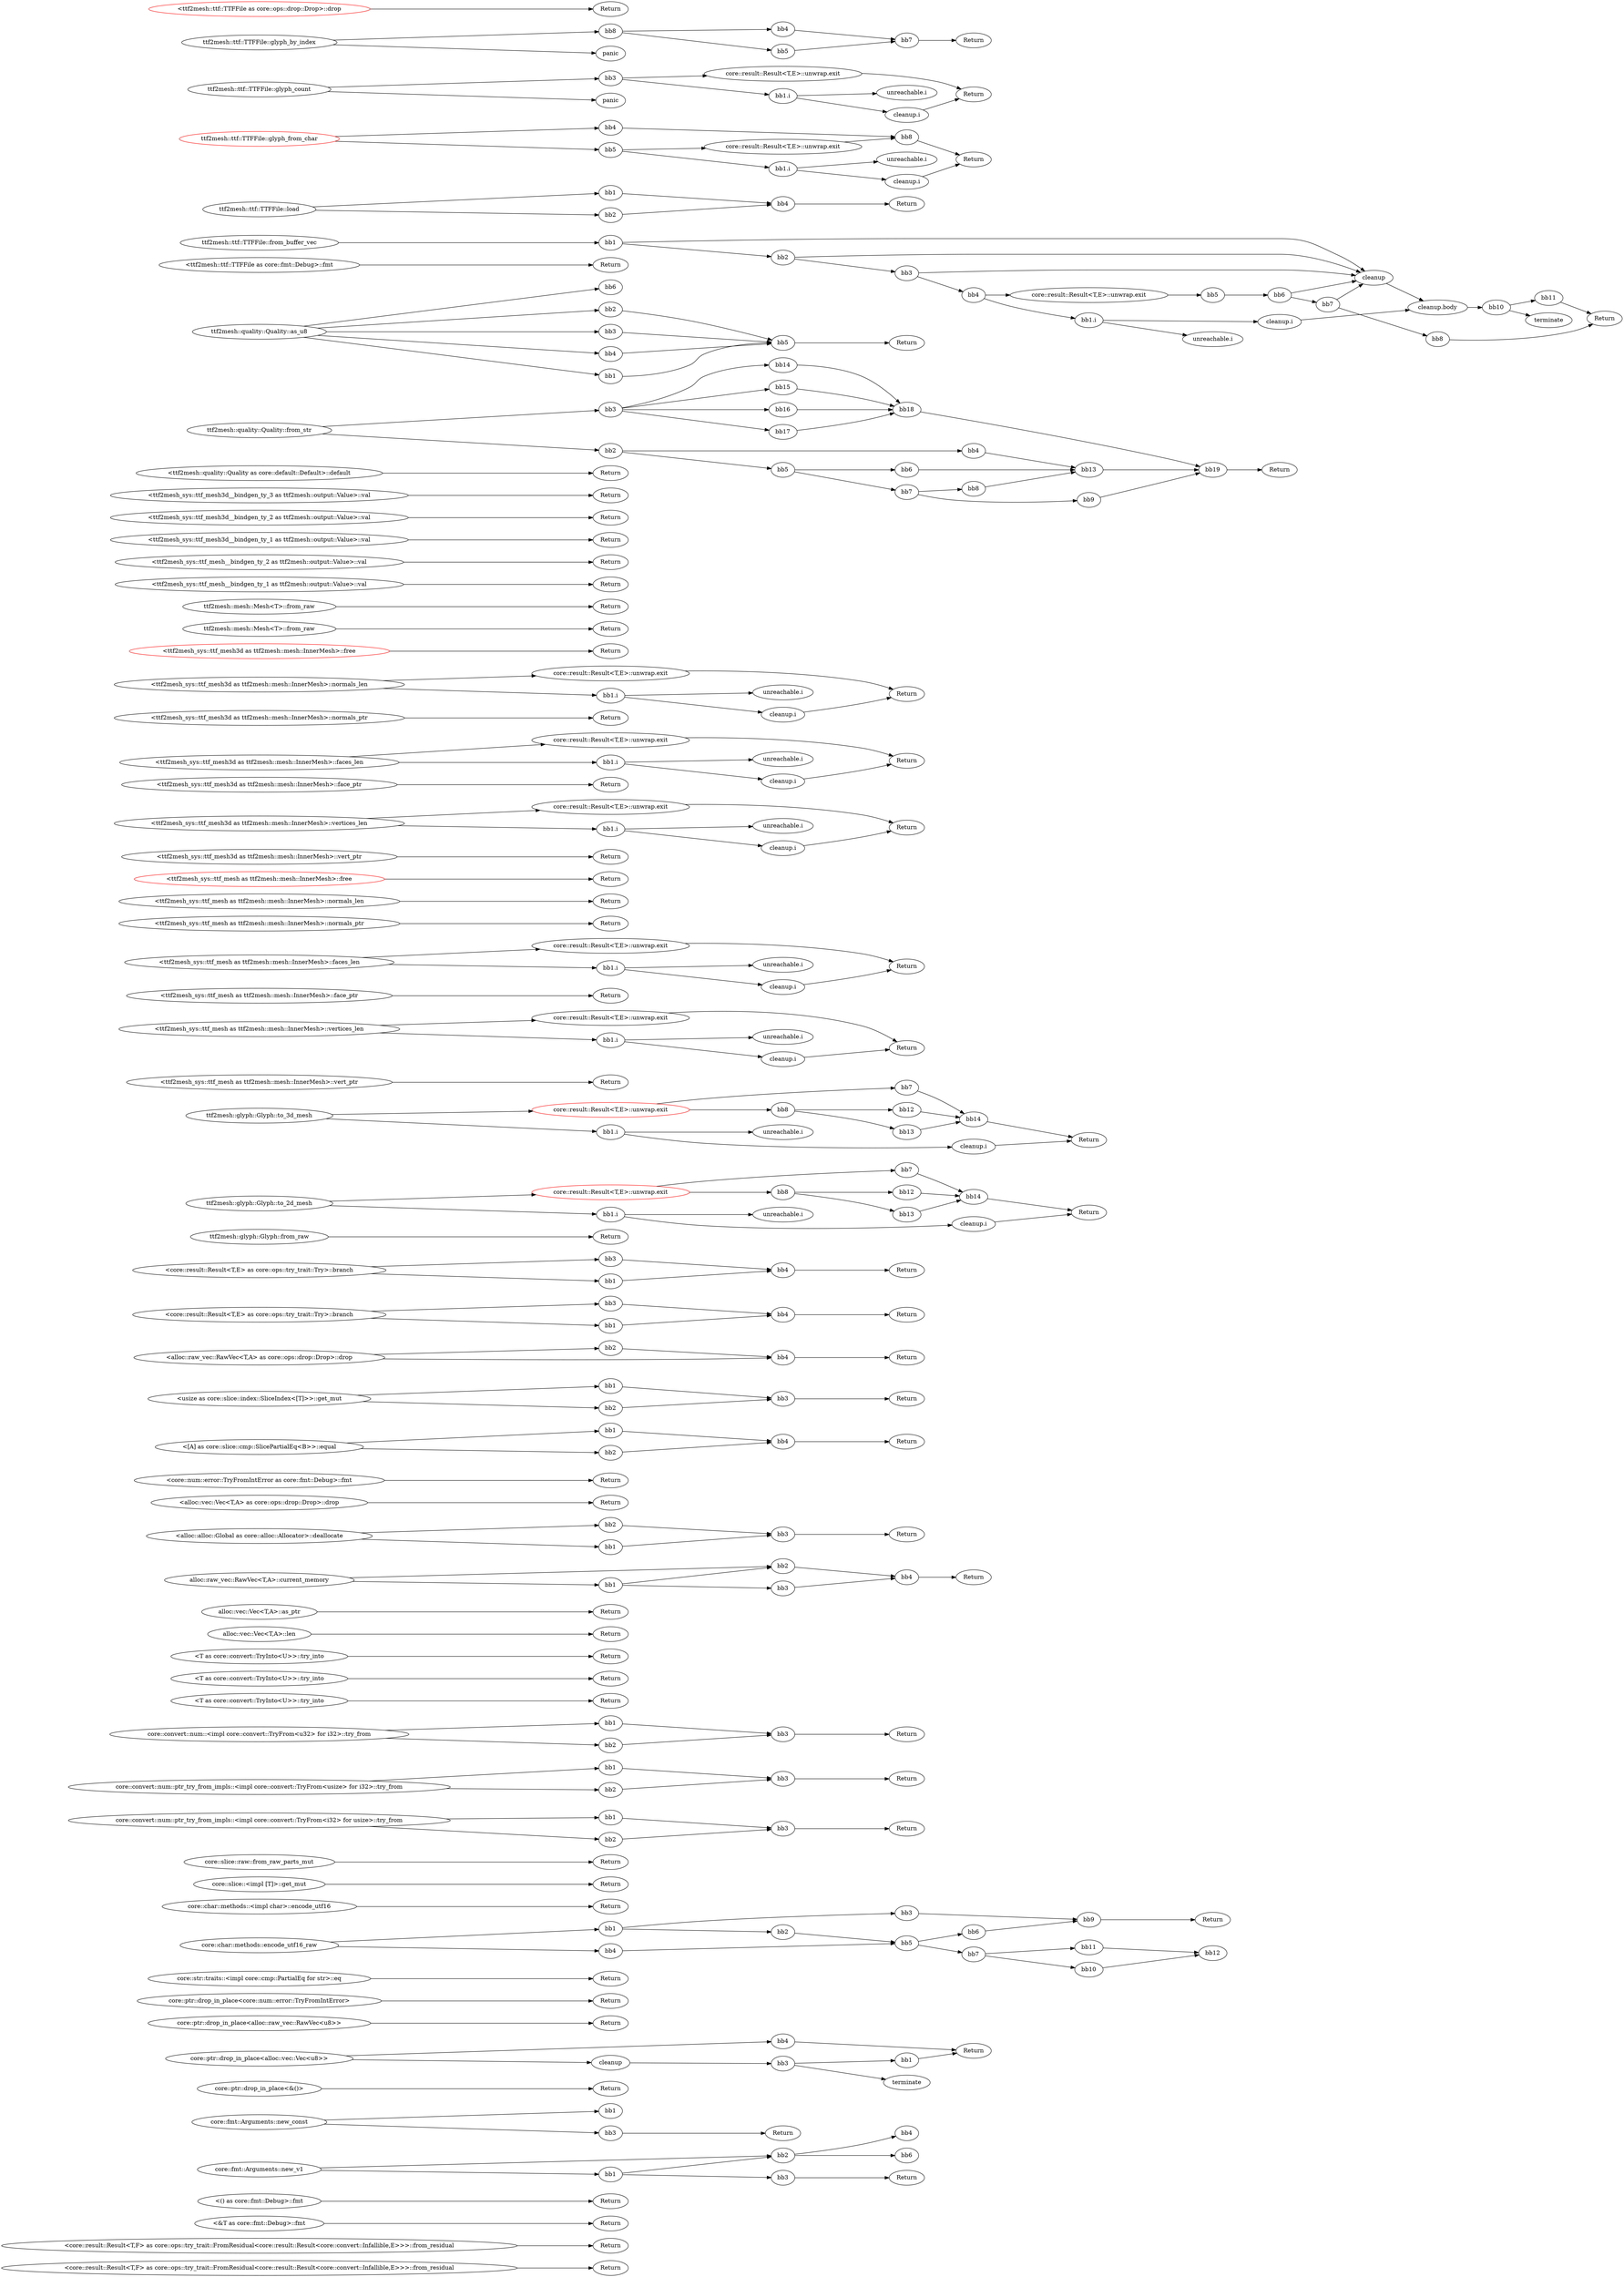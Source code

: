 digraph G {
    rankdir=LR;
    subgraph Nodef2d309cbda75a7aa {
        style=filled;
        color=lightgrey;
        label="<core::result::Result<T,F> as core::ops::try_trait::FromResidual<core::result::Result<core::convert::Infallible,E>>>::from_residual";
        rankdir=TB;
        Nodef2d309cbda75a7aa_BB31b63380a252cd62 [label="<core::result::Result<T,F> as core::ops::try_trait::FromResidual<core::result::Result<core::convert::Infallible,E>>>::from_residual"];
        Nodef2d309cbda75a7aa_BBa486304289c3ae15 [label="Return"];
        Nodef2d309cbda75a7aa_BB31b63380a252cd62 -> Nodef2d309cbda75a7aa_BBa486304289c3ae15;

    }
    subgraph Node17c6a05eb1b025c0 {
        style=filled;
        color=lightgrey;
        label="<core::result::Result<T,F> as core::ops::try_trait::FromResidual<core::result::Result<core::convert::Infallible,E>>>::from_residual";
        rankdir=TB;
        Node17c6a05eb1b025c0_BB31b63380a252cd62 [label="<core::result::Result<T,F> as core::ops::try_trait::FromResidual<core::result::Result<core::convert::Infallible,E>>>::from_residual"];
        Node17c6a05eb1b025c0_BBa486304289c3ae15 [label="Return"];
        Node17c6a05eb1b025c0_BB31b63380a252cd62 -> Node17c6a05eb1b025c0_BBa486304289c3ae15;

    }
    subgraph Noded434110e9705ccac {
        style=filled;
        color=lightgrey;
        label="<&T as core::fmt::Debug>::fmt";
        rankdir=TB;
        Noded434110e9705ccac_BB31b63380a252cd62 [label="<&T as core::fmt::Debug>::fmt"];
        Noded434110e9705ccac_BBa486304289c3ae15 [label="Return"];
        Noded434110e9705ccac_BB31b63380a252cd62 -> Noded434110e9705ccac_BBa486304289c3ae15;

    }
    subgraph Node7fb9b9d29c935165 {
        style=filled;
        color=lightgrey;
        label="<() as core::fmt::Debug>::fmt";
        rankdir=TB;
        Node7fb9b9d29c935165_BB31b63380a252cd62 [label="<() as core::fmt::Debug>::fmt"];
        Node7fb9b9d29c935165_BBa486304289c3ae15 [label="Return"];
        Node7fb9b9d29c935165_BB31b63380a252cd62 -> Node7fb9b9d29c935165_BBa486304289c3ae15;

    }
    subgraph Node926a0cb2b0e98989 {
        style=filled;
        color=lightgrey;
        label="core::fmt::Arguments::new_v1";
        rankdir=TB;
        Node926a0cb2b0e98989_BB31b63380a252cd62 [label="core::fmt::Arguments::new_v1"];
        Node926a0cb2b0e98989_BBadb51a2637edcca4 [label="bb2"];
        Node926a0cb2b0e98989_BB31b63380a252cd62 -> Node926a0cb2b0e98989_BBadb51a2637edcca4;
        Node926a0cb2b0e98989_BB1db1feea5e86a057 [label="bb1"];
        Node926a0cb2b0e98989_BB31b63380a252cd62 -> Node926a0cb2b0e98989_BB1db1feea5e86a057;
        Node926a0cb2b0e98989_BB693ac12414dd0aca [label="bb4"];
        Node926a0cb2b0e98989_BBadb51a2637edcca4 -> Node926a0cb2b0e98989_BB693ac12414dd0aca;
        Node926a0cb2b0e98989_BB5f903e496691755 [label="bb6"];
        Node926a0cb2b0e98989_BBadb51a2637edcca4 -> Node926a0cb2b0e98989_BB5f903e496691755;
        Node926a0cb2b0e98989_BBadb51a2637edcca4 [label="bb2"];
        Node926a0cb2b0e98989_BB1db1feea5e86a057 -> Node926a0cb2b0e98989_BBadb51a2637edcca4;
        Node926a0cb2b0e98989_BBd40ffbe880b44889 [label="bb3"];
        Node926a0cb2b0e98989_BB1db1feea5e86a057 -> Node926a0cb2b0e98989_BBd40ffbe880b44889;
        Node926a0cb2b0e98989_BBa486304289c3ae15 [label="Return"];
        Node926a0cb2b0e98989_BBd40ffbe880b44889 -> Node926a0cb2b0e98989_BBa486304289c3ae15;

    }
    subgraph Node7112fad318b50955 {
        style=filled;
        color=lightgrey;
        label="core::fmt::Arguments::new_const";
        rankdir=TB;
        Node7112fad318b50955_BB31b63380a252cd62 [label="core::fmt::Arguments::new_const"];
        Node7112fad318b50955_BB1db1feea5e86a057 [label="bb1"];
        Node7112fad318b50955_BB31b63380a252cd62 -> Node7112fad318b50955_BB1db1feea5e86a057;
        Node7112fad318b50955_BBd40ffbe880b44889 [label="bb3"];
        Node7112fad318b50955_BB31b63380a252cd62 -> Node7112fad318b50955_BBd40ffbe880b44889;
        Node7112fad318b50955_BBa486304289c3ae15 [label="Return"];
        Node7112fad318b50955_BBd40ffbe880b44889 -> Node7112fad318b50955_BBa486304289c3ae15;

    }
    subgraph Node156565eae0c1f2bc {
        style=filled;
        color=lightgrey;
        label="core::ptr::drop_in_place<&()>";
        rankdir=TB;
        Node156565eae0c1f2bc_BB31b63380a252cd62 [label="core::ptr::drop_in_place<&()>"];
        Node156565eae0c1f2bc_BBa486304289c3ae15 [label="Return"];
        Node156565eae0c1f2bc_BB31b63380a252cd62 -> Node156565eae0c1f2bc_BBa486304289c3ae15;

    }
    subgraph Nodef5a8eab30c9d2213 {
        style=filled;
        color=lightgrey;
        label="core::ptr::drop_in_place<alloc::vec::Vec<u8>>";
        rankdir=TB;
        Nodef5a8eab30c9d2213_BB31b63380a252cd62 [label="core::ptr::drop_in_place<alloc::vec::Vec<u8>>"];
        Nodef5a8eab30c9d2213_BB693ac12414dd0aca [label="bb4"];
        Nodef5a8eab30c9d2213_BB31b63380a252cd62 -> Nodef5a8eab30c9d2213_BB693ac12414dd0aca;
        Nodef5a8eab30c9d2213_BB8813595e8fceb68a [label="cleanup"];
        Nodef5a8eab30c9d2213_BB31b63380a252cd62 -> Nodef5a8eab30c9d2213_BB8813595e8fceb68a;
        Nodef5a8eab30c9d2213_BBa486304289c3ae15 [label="Return"];
        Nodef5a8eab30c9d2213_BB693ac12414dd0aca -> Nodef5a8eab30c9d2213_BBa486304289c3ae15;
        Nodef5a8eab30c9d2213_BBd40ffbe880b44889 [label="bb3"];
        Nodef5a8eab30c9d2213_BB8813595e8fceb68a -> Nodef5a8eab30c9d2213_BBd40ffbe880b44889;
        Nodef5a8eab30c9d2213_BB1db1feea5e86a057 [label="bb1"];
        Nodef5a8eab30c9d2213_BBd40ffbe880b44889 -> Nodef5a8eab30c9d2213_BB1db1feea5e86a057;
        Nodef5a8eab30c9d2213_BB84e1fae786f61c8f [label="terminate"];
        Nodef5a8eab30c9d2213_BBd40ffbe880b44889 -> Nodef5a8eab30c9d2213_BB84e1fae786f61c8f;
        Nodef5a8eab30c9d2213_BBa486304289c3ae15 [label="Return"];
        Nodef5a8eab30c9d2213_BB1db1feea5e86a057 -> Nodef5a8eab30c9d2213_BBa486304289c3ae15;

    }
    subgraph Nodee10808f8d7eed1de {
        style=filled;
        color=lightgrey;
        label="core::ptr::drop_in_place<alloc::raw_vec::RawVec<u8>>";
        rankdir=TB;
        Nodee10808f8d7eed1de_BB31b63380a252cd62 [label="core::ptr::drop_in_place<alloc::raw_vec::RawVec<u8>>"];
        Nodee10808f8d7eed1de_BBa486304289c3ae15 [label="Return"];
        Nodee10808f8d7eed1de_BB31b63380a252cd62 -> Nodee10808f8d7eed1de_BBa486304289c3ae15;

    }
    subgraph Node55f31c61fe60e0bd {
        style=filled;
        color=lightgrey;
        label="core::ptr::drop_in_place<core::num::error::TryFromIntError>";
        rankdir=TB;
        Node55f31c61fe60e0bd_BB31b63380a252cd62 [label="core::ptr::drop_in_place<core::num::error::TryFromIntError>"];
        Node55f31c61fe60e0bd_BBa486304289c3ae15 [label="Return"];
        Node55f31c61fe60e0bd_BB31b63380a252cd62 -> Node55f31c61fe60e0bd_BBa486304289c3ae15;

    }
    subgraph Nodef90467da8c2476de {
        style=filled;
        color=lightgrey;
        label="core::str::traits::<impl core::cmp::PartialEq for str>::eq";
        rankdir=TB;
        Nodef90467da8c2476de_BB31b63380a252cd62 [label="core::str::traits::<impl core::cmp::PartialEq for str>::eq"];
        Nodef90467da8c2476de_BBa486304289c3ae15 [label="Return"];
        Nodef90467da8c2476de_BB31b63380a252cd62 -> Nodef90467da8c2476de_BBa486304289c3ae15;

    }
    subgraph Nodebe9670a2909190b3 {
        style=filled;
        color=lightgrey;
        label="core::char::methods::encode_utf16_raw";
        rankdir=TB;
        Nodebe9670a2909190b3_BB31b63380a252cd62 [label="core::char::methods::encode_utf16_raw"];
        Nodebe9670a2909190b3_BB1db1feea5e86a057 [label="bb1"];
        Nodebe9670a2909190b3_BB31b63380a252cd62 -> Nodebe9670a2909190b3_BB1db1feea5e86a057;
        Nodebe9670a2909190b3_BB693ac12414dd0aca [label="bb4"];
        Nodebe9670a2909190b3_BB31b63380a252cd62 -> Nodebe9670a2909190b3_BB693ac12414dd0aca;
        Nodebe9670a2909190b3_BBadb51a2637edcca4 [label="bb2"];
        Nodebe9670a2909190b3_BB1db1feea5e86a057 -> Nodebe9670a2909190b3_BBadb51a2637edcca4;
        Nodebe9670a2909190b3_BBd40ffbe880b44889 [label="bb3"];
        Nodebe9670a2909190b3_BB1db1feea5e86a057 -> Nodebe9670a2909190b3_BBd40ffbe880b44889;
        Nodebe9670a2909190b3_BB2086ba6d90fd48eb [label="bb5"];
        Nodebe9670a2909190b3_BB693ac12414dd0aca -> Nodebe9670a2909190b3_BB2086ba6d90fd48eb;
        Nodebe9670a2909190b3_BB2086ba6d90fd48eb [label="bb5"];
        Nodebe9670a2909190b3_BBadb51a2637edcca4 -> Nodebe9670a2909190b3_BB2086ba6d90fd48eb;
        Nodebe9670a2909190b3_BB78769979a9437f38 [label="bb9"];
        Nodebe9670a2909190b3_BBd40ffbe880b44889 -> Nodebe9670a2909190b3_BB78769979a9437f38;
        Nodebe9670a2909190b3_BB5f903e496691755 [label="bb6"];
        Nodebe9670a2909190b3_BB2086ba6d90fd48eb -> Nodebe9670a2909190b3_BB5f903e496691755;
        Nodebe9670a2909190b3_BBc082569aea69b08b [label="bb7"];
        Nodebe9670a2909190b3_BB2086ba6d90fd48eb -> Nodebe9670a2909190b3_BBc082569aea69b08b;
        Nodebe9670a2909190b3_BBa486304289c3ae15 [label="Return"];
        Nodebe9670a2909190b3_BB78769979a9437f38 -> Nodebe9670a2909190b3_BBa486304289c3ae15;
        Nodebe9670a2909190b3_BB78769979a9437f38 [label="bb9"];
        Nodebe9670a2909190b3_BB5f903e496691755 -> Nodebe9670a2909190b3_BB78769979a9437f38;
        Nodebe9670a2909190b3_BB894a65b14e8a5695 [label="bb10"];
        Nodebe9670a2909190b3_BBc082569aea69b08b -> Nodebe9670a2909190b3_BB894a65b14e8a5695;
        Nodebe9670a2909190b3_BB3d4de5858633f5ba [label="bb11"];
        Nodebe9670a2909190b3_BBc082569aea69b08b -> Nodebe9670a2909190b3_BB3d4de5858633f5ba;
        Nodebe9670a2909190b3_BBd0b67a9e980ab09f [label="bb12"];
        Nodebe9670a2909190b3_BB894a65b14e8a5695 -> Nodebe9670a2909190b3_BBd0b67a9e980ab09f;
        Nodebe9670a2909190b3_BBd0b67a9e980ab09f [label="bb12"];
        Nodebe9670a2909190b3_BB3d4de5858633f5ba -> Nodebe9670a2909190b3_BBd0b67a9e980ab09f;

    }
    subgraph Nodec5923ea54685362c {
        style=filled;
        color=lightgrey;
        label="core::char::methods::<impl char>::encode_utf16";
        rankdir=TB;
        Nodec5923ea54685362c_BB31b63380a252cd62 [label="core::char::methods::<impl char>::encode_utf16"];
        Nodec5923ea54685362c_BBa486304289c3ae15 [label="Return"];
        Nodec5923ea54685362c_BB31b63380a252cd62 -> Nodec5923ea54685362c_BBa486304289c3ae15;

    }
    subgraph Node987f15efcef084ad {
        style=filled;
        color=lightgrey;
        label="core::slice::<impl [T]>::get_mut";
        rankdir=TB;
        Node987f15efcef084ad_BB31b63380a252cd62 [label="core::slice::<impl [T]>::get_mut"];
        Node987f15efcef084ad_BBa486304289c3ae15 [label="Return"];
        Node987f15efcef084ad_BB31b63380a252cd62 -> Node987f15efcef084ad_BBa486304289c3ae15;

    }
    subgraph Nodebd5a9a337b3438c1 {
        style=filled;
        color=lightgrey;
        label="core::slice::raw::from_raw_parts_mut";
        rankdir=TB;
        Nodebd5a9a337b3438c1_BB31b63380a252cd62 [label="core::slice::raw::from_raw_parts_mut"];
        Nodebd5a9a337b3438c1_BBa486304289c3ae15 [label="Return"];
        Nodebd5a9a337b3438c1_BB31b63380a252cd62 -> Nodebd5a9a337b3438c1_BBa486304289c3ae15;

    }
    subgraph Node2ddf2d75aba4ade4 {
        style=filled;
        color=lightgrey;
        label="core::convert::num::ptr_try_from_impls::<impl core::convert::TryFrom<i32> for usize>::try_from";
        rankdir=TB;
        Node2ddf2d75aba4ade4_BB31b63380a252cd62 [label="core::convert::num::ptr_try_from_impls::<impl core::convert::TryFrom<i32> for usize>::try_from"];
        Node2ddf2d75aba4ade4_BB1db1feea5e86a057 [label="bb1"];
        Node2ddf2d75aba4ade4_BB31b63380a252cd62 -> Node2ddf2d75aba4ade4_BB1db1feea5e86a057;
        Node2ddf2d75aba4ade4_BBadb51a2637edcca4 [label="bb2"];
        Node2ddf2d75aba4ade4_BB31b63380a252cd62 -> Node2ddf2d75aba4ade4_BBadb51a2637edcca4;
        Node2ddf2d75aba4ade4_BBd40ffbe880b44889 [label="bb3"];
        Node2ddf2d75aba4ade4_BB1db1feea5e86a057 -> Node2ddf2d75aba4ade4_BBd40ffbe880b44889;
        Node2ddf2d75aba4ade4_BBd40ffbe880b44889 [label="bb3"];
        Node2ddf2d75aba4ade4_BBadb51a2637edcca4 -> Node2ddf2d75aba4ade4_BBd40ffbe880b44889;
        Node2ddf2d75aba4ade4_BBa486304289c3ae15 [label="Return"];
        Node2ddf2d75aba4ade4_BBd40ffbe880b44889 -> Node2ddf2d75aba4ade4_BBa486304289c3ae15;

    }
    subgraph Noded6bfdb7dcd04ef75 {
        style=filled;
        color=lightgrey;
        label="core::convert::num::ptr_try_from_impls::<impl core::convert::TryFrom<usize> for i32>::try_from";
        rankdir=TB;
        Noded6bfdb7dcd04ef75_BB31b63380a252cd62 [label="core::convert::num::ptr_try_from_impls::<impl core::convert::TryFrom<usize> for i32>::try_from"];
        Noded6bfdb7dcd04ef75_BB1db1feea5e86a057 [label="bb1"];
        Noded6bfdb7dcd04ef75_BB31b63380a252cd62 -> Noded6bfdb7dcd04ef75_BB1db1feea5e86a057;
        Noded6bfdb7dcd04ef75_BBadb51a2637edcca4 [label="bb2"];
        Noded6bfdb7dcd04ef75_BB31b63380a252cd62 -> Noded6bfdb7dcd04ef75_BBadb51a2637edcca4;
        Noded6bfdb7dcd04ef75_BBd40ffbe880b44889 [label="bb3"];
        Noded6bfdb7dcd04ef75_BB1db1feea5e86a057 -> Noded6bfdb7dcd04ef75_BBd40ffbe880b44889;
        Noded6bfdb7dcd04ef75_BBd40ffbe880b44889 [label="bb3"];
        Noded6bfdb7dcd04ef75_BBadb51a2637edcca4 -> Noded6bfdb7dcd04ef75_BBd40ffbe880b44889;
        Noded6bfdb7dcd04ef75_BBa486304289c3ae15 [label="Return"];
        Noded6bfdb7dcd04ef75_BBd40ffbe880b44889 -> Noded6bfdb7dcd04ef75_BBa486304289c3ae15;

    }
    subgraph Nodead1dee9d529f6a72 {
        style=filled;
        color=lightgrey;
        label="core::convert::num::<impl core::convert::TryFrom<u32> for i32>::try_from";
        rankdir=TB;
        Nodead1dee9d529f6a72_BB31b63380a252cd62 [label="core::convert::num::<impl core::convert::TryFrom<u32> for i32>::try_from"];
        Nodead1dee9d529f6a72_BB1db1feea5e86a057 [label="bb1"];
        Nodead1dee9d529f6a72_BB31b63380a252cd62 -> Nodead1dee9d529f6a72_BB1db1feea5e86a057;
        Nodead1dee9d529f6a72_BBadb51a2637edcca4 [label="bb2"];
        Nodead1dee9d529f6a72_BB31b63380a252cd62 -> Nodead1dee9d529f6a72_BBadb51a2637edcca4;
        Nodead1dee9d529f6a72_BBd40ffbe880b44889 [label="bb3"];
        Nodead1dee9d529f6a72_BB1db1feea5e86a057 -> Nodead1dee9d529f6a72_BBd40ffbe880b44889;
        Nodead1dee9d529f6a72_BBd40ffbe880b44889 [label="bb3"];
        Nodead1dee9d529f6a72_BBadb51a2637edcca4 -> Nodead1dee9d529f6a72_BBd40ffbe880b44889;
        Nodead1dee9d529f6a72_BBa486304289c3ae15 [label="Return"];
        Nodead1dee9d529f6a72_BBd40ffbe880b44889 -> Nodead1dee9d529f6a72_BBa486304289c3ae15;

    }
    subgraph Node99862ef146eb3371 {
        style=filled;
        color=lightgrey;
        label="<T as core::convert::TryInto<U>>::try_into";
        rankdir=TB;
        Node99862ef146eb3371_BB31b63380a252cd62 [label="<T as core::convert::TryInto<U>>::try_into"];
        Node99862ef146eb3371_BBa486304289c3ae15 [label="Return"];
        Node99862ef146eb3371_BB31b63380a252cd62 -> Node99862ef146eb3371_BBa486304289c3ae15;

    }
    subgraph Nodea1ade0bfcd45d429 {
        style=filled;
        color=lightgrey;
        label="<T as core::convert::TryInto<U>>::try_into";
        rankdir=TB;
        Nodea1ade0bfcd45d429_BB31b63380a252cd62 [label="<T as core::convert::TryInto<U>>::try_into"];
        Nodea1ade0bfcd45d429_BBa486304289c3ae15 [label="Return"];
        Nodea1ade0bfcd45d429_BB31b63380a252cd62 -> Nodea1ade0bfcd45d429_BBa486304289c3ae15;

    }
    subgraph Nodefb68b386f4788951 {
        style=filled;
        color=lightgrey;
        label="<T as core::convert::TryInto<U>>::try_into";
        rankdir=TB;
        Nodefb68b386f4788951_BB31b63380a252cd62 [label="<T as core::convert::TryInto<U>>::try_into"];
        Nodefb68b386f4788951_BBa486304289c3ae15 [label="Return"];
        Nodefb68b386f4788951_BB31b63380a252cd62 -> Nodefb68b386f4788951_BBa486304289c3ae15;

    }
    subgraph Node874fb37eeb2bff8b {
        style=filled;
        color=lightgrey;
        label="alloc::vec::Vec<T,A>::len";
        rankdir=TB;
        Node874fb37eeb2bff8b_BB31b63380a252cd62 [label="alloc::vec::Vec<T,A>::len"];
        Node874fb37eeb2bff8b_BBa486304289c3ae15 [label="Return"];
        Node874fb37eeb2bff8b_BB31b63380a252cd62 -> Node874fb37eeb2bff8b_BBa486304289c3ae15;

    }
    subgraph Node15b39ea391df9e22 {
        style=filled;
        color=lightgrey;
        label="alloc::vec::Vec<T,A>::as_ptr";
        rankdir=TB;
        Node15b39ea391df9e22_BB31b63380a252cd62 [label="alloc::vec::Vec<T,A>::as_ptr"];
        Node15b39ea391df9e22_BBa486304289c3ae15 [label="Return"];
        Node15b39ea391df9e22_BB31b63380a252cd62 -> Node15b39ea391df9e22_BBa486304289c3ae15;

    }
    subgraph Nodedc8e25e3dac445e9 {
        style=filled;
        color=lightgrey;
        label="alloc::raw_vec::RawVec<T,A>::current_memory";
        rankdir=TB;
        Nodedc8e25e3dac445e9_BB31b63380a252cd62 [label="alloc::raw_vec::RawVec<T,A>::current_memory"];
        Nodedc8e25e3dac445e9_BBadb51a2637edcca4 [label="bb2"];
        Nodedc8e25e3dac445e9_BB31b63380a252cd62 -> Nodedc8e25e3dac445e9_BBadb51a2637edcca4;
        Nodedc8e25e3dac445e9_BB1db1feea5e86a057 [label="bb1"];
        Nodedc8e25e3dac445e9_BB31b63380a252cd62 -> Nodedc8e25e3dac445e9_BB1db1feea5e86a057;
        Nodedc8e25e3dac445e9_BB693ac12414dd0aca [label="bb4"];
        Nodedc8e25e3dac445e9_BBadb51a2637edcca4 -> Nodedc8e25e3dac445e9_BB693ac12414dd0aca;
        Nodedc8e25e3dac445e9_BBadb51a2637edcca4 [label="bb2"];
        Nodedc8e25e3dac445e9_BB1db1feea5e86a057 -> Nodedc8e25e3dac445e9_BBadb51a2637edcca4;
        Nodedc8e25e3dac445e9_BBd40ffbe880b44889 [label="bb3"];
        Nodedc8e25e3dac445e9_BB1db1feea5e86a057 -> Nodedc8e25e3dac445e9_BBd40ffbe880b44889;
        Nodedc8e25e3dac445e9_BBa486304289c3ae15 [label="Return"];
        Nodedc8e25e3dac445e9_BB693ac12414dd0aca -> Nodedc8e25e3dac445e9_BBa486304289c3ae15;
        Nodedc8e25e3dac445e9_BB693ac12414dd0aca [label="bb4"];
        Nodedc8e25e3dac445e9_BBd40ffbe880b44889 -> Nodedc8e25e3dac445e9_BB693ac12414dd0aca;

    }
    subgraph Node6409c258e5872d1f {
        style=filled;
        color=lightgrey;
        label="<alloc::alloc::Global as core::alloc::Allocator>::deallocate";
        rankdir=TB;
        Node6409c258e5872d1f_BB31b63380a252cd62 [label="<alloc::alloc::Global as core::alloc::Allocator>::deallocate"];
        Node6409c258e5872d1f_BBadb51a2637edcca4 [label="bb2"];
        Node6409c258e5872d1f_BB31b63380a252cd62 -> Node6409c258e5872d1f_BBadb51a2637edcca4;
        Node6409c258e5872d1f_BB1db1feea5e86a057 [label="bb1"];
        Node6409c258e5872d1f_BB31b63380a252cd62 -> Node6409c258e5872d1f_BB1db1feea5e86a057;
        Node6409c258e5872d1f_BBd40ffbe880b44889 [label="bb3"];
        Node6409c258e5872d1f_BBadb51a2637edcca4 -> Node6409c258e5872d1f_BBd40ffbe880b44889;
        Node6409c258e5872d1f_BBd40ffbe880b44889 [label="bb3"];
        Node6409c258e5872d1f_BB1db1feea5e86a057 -> Node6409c258e5872d1f_BBd40ffbe880b44889;
        Node6409c258e5872d1f_BBa486304289c3ae15 [label="Return"];
        Node6409c258e5872d1f_BBd40ffbe880b44889 -> Node6409c258e5872d1f_BBa486304289c3ae15;

    }
    subgraph Node3a57e5acbafb1d7d {
        style=filled;
        color=lightgrey;
        label="<alloc::vec::Vec<T,A> as core::ops::drop::Drop>::drop";
        rankdir=TB;
        Node3a57e5acbafb1d7d_BB31b63380a252cd62 [label="<alloc::vec::Vec<T,A> as core::ops::drop::Drop>::drop"];
        Node3a57e5acbafb1d7d_BBa486304289c3ae15 [label="Return"];
        Node3a57e5acbafb1d7d_BB31b63380a252cd62 -> Node3a57e5acbafb1d7d_BBa486304289c3ae15;

    }
    subgraph Nodebbc2e4a1f42a5ebb {
        style=filled;
        color=lightgrey;
        label="<core::num::error::TryFromIntError as core::fmt::Debug>::fmt";
        rankdir=TB;
        Nodebbc2e4a1f42a5ebb_BB31b63380a252cd62 [label="<core::num::error::TryFromIntError as core::fmt::Debug>::fmt"];
        Nodebbc2e4a1f42a5ebb_BBa486304289c3ae15 [label="Return"];
        Nodebbc2e4a1f42a5ebb_BB31b63380a252cd62 -> Nodebbc2e4a1f42a5ebb_BBa486304289c3ae15;

    }
    subgraph Node9dd50810256c498c {
        style=filled;
        color=lightgrey;
        label="<[A] as core::slice::cmp::SlicePartialEq<B>>::equal";
        rankdir=TB;
        Node9dd50810256c498c_BB31b63380a252cd62 [label="<[A] as core::slice::cmp::SlicePartialEq<B>>::equal"];
        Node9dd50810256c498c_BB1db1feea5e86a057 [label="bb1"];
        Node9dd50810256c498c_BB31b63380a252cd62 -> Node9dd50810256c498c_BB1db1feea5e86a057;
        Node9dd50810256c498c_BBadb51a2637edcca4 [label="bb2"];
        Node9dd50810256c498c_BB31b63380a252cd62 -> Node9dd50810256c498c_BBadb51a2637edcca4;
        Node9dd50810256c498c_BB693ac12414dd0aca [label="bb4"];
        Node9dd50810256c498c_BB1db1feea5e86a057 -> Node9dd50810256c498c_BB693ac12414dd0aca;
        Node9dd50810256c498c_BB693ac12414dd0aca [label="bb4"];
        Node9dd50810256c498c_BBadb51a2637edcca4 -> Node9dd50810256c498c_BB693ac12414dd0aca;
        Node9dd50810256c498c_BBa486304289c3ae15 [label="Return"];
        Node9dd50810256c498c_BB693ac12414dd0aca -> Node9dd50810256c498c_BBa486304289c3ae15;

    }
    subgraph Node1e1fad3c8bb01e87 {
        style=filled;
        color=lightgrey;
        label="<usize as core::slice::index::SliceIndex<[T]>>::get_mut";
        rankdir=TB;
        Node1e1fad3c8bb01e87_BB31b63380a252cd62 [label="<usize as core::slice::index::SliceIndex<[T]>>::get_mut"];
        Node1e1fad3c8bb01e87_BB1db1feea5e86a057 [label="bb1"];
        Node1e1fad3c8bb01e87_BB31b63380a252cd62 -> Node1e1fad3c8bb01e87_BB1db1feea5e86a057;
        Node1e1fad3c8bb01e87_BBadb51a2637edcca4 [label="bb2"];
        Node1e1fad3c8bb01e87_BB31b63380a252cd62 -> Node1e1fad3c8bb01e87_BBadb51a2637edcca4;
        Node1e1fad3c8bb01e87_BBd40ffbe880b44889 [label="bb3"];
        Node1e1fad3c8bb01e87_BB1db1feea5e86a057 -> Node1e1fad3c8bb01e87_BBd40ffbe880b44889;
        Node1e1fad3c8bb01e87_BBd40ffbe880b44889 [label="bb3"];
        Node1e1fad3c8bb01e87_BBadb51a2637edcca4 -> Node1e1fad3c8bb01e87_BBd40ffbe880b44889;
        Node1e1fad3c8bb01e87_BBa486304289c3ae15 [label="Return"];
        Node1e1fad3c8bb01e87_BBd40ffbe880b44889 -> Node1e1fad3c8bb01e87_BBa486304289c3ae15;

    }
    subgraph Node6db93ba0b1246a95 {
        style=filled;
        color=lightgrey;
        label="<alloc::raw_vec::RawVec<T,A> as core::ops::drop::Drop>::drop";
        rankdir=TB;
        Node6db93ba0b1246a95_BB31b63380a252cd62 [label="<alloc::raw_vec::RawVec<T,A> as core::ops::drop::Drop>::drop"];
        Node6db93ba0b1246a95_BBadb51a2637edcca4 [label="bb2"];
        Node6db93ba0b1246a95_BB31b63380a252cd62 -> Node6db93ba0b1246a95_BBadb51a2637edcca4;
        Node6db93ba0b1246a95_BB693ac12414dd0aca [label="bb4"];
        Node6db93ba0b1246a95_BB31b63380a252cd62 -> Node6db93ba0b1246a95_BB693ac12414dd0aca;
        Node6db93ba0b1246a95_BB693ac12414dd0aca [label="bb4"];
        Node6db93ba0b1246a95_BBadb51a2637edcca4 -> Node6db93ba0b1246a95_BB693ac12414dd0aca;
        Node6db93ba0b1246a95_BBa486304289c3ae15 [label="Return"];
        Node6db93ba0b1246a95_BB693ac12414dd0aca -> Node6db93ba0b1246a95_BBa486304289c3ae15;

    }
    subgraph Nodeadf1d31bf48c21a2 {
        style=filled;
        color=lightgrey;
        label="<core::result::Result<T,E> as core::ops::try_trait::Try>::branch";
        rankdir=TB;
        Nodeadf1d31bf48c21a2_BB31b63380a252cd62 [label="<core::result::Result<T,E> as core::ops::try_trait::Try>::branch"];
        Nodeadf1d31bf48c21a2_BBd40ffbe880b44889 [label="bb3"];
        Nodeadf1d31bf48c21a2_BB31b63380a252cd62 -> Nodeadf1d31bf48c21a2_BBd40ffbe880b44889;
        Nodeadf1d31bf48c21a2_BB1db1feea5e86a057 [label="bb1"];
        Nodeadf1d31bf48c21a2_BB31b63380a252cd62 -> Nodeadf1d31bf48c21a2_BB1db1feea5e86a057;
        Nodeadf1d31bf48c21a2_BB693ac12414dd0aca [label="bb4"];
        Nodeadf1d31bf48c21a2_BBd40ffbe880b44889 -> Nodeadf1d31bf48c21a2_BB693ac12414dd0aca;
        Nodeadf1d31bf48c21a2_BB693ac12414dd0aca [label="bb4"];
        Nodeadf1d31bf48c21a2_BB1db1feea5e86a057 -> Nodeadf1d31bf48c21a2_BB693ac12414dd0aca;
        Nodeadf1d31bf48c21a2_BBa486304289c3ae15 [label="Return"];
        Nodeadf1d31bf48c21a2_BB693ac12414dd0aca -> Nodeadf1d31bf48c21a2_BBa486304289c3ae15;

    }
    subgraph Node8621e19c02b48f59 {
        style=filled;
        color=lightgrey;
        label="<core::result::Result<T,E> as core::ops::try_trait::Try>::branch";
        rankdir=TB;
        Node8621e19c02b48f59_BB31b63380a252cd62 [label="<core::result::Result<T,E> as core::ops::try_trait::Try>::branch"];
        Node8621e19c02b48f59_BBd40ffbe880b44889 [label="bb3"];
        Node8621e19c02b48f59_BB31b63380a252cd62 -> Node8621e19c02b48f59_BBd40ffbe880b44889;
        Node8621e19c02b48f59_BB1db1feea5e86a057 [label="bb1"];
        Node8621e19c02b48f59_BB31b63380a252cd62 -> Node8621e19c02b48f59_BB1db1feea5e86a057;
        Node8621e19c02b48f59_BB693ac12414dd0aca [label="bb4"];
        Node8621e19c02b48f59_BBd40ffbe880b44889 -> Node8621e19c02b48f59_BB693ac12414dd0aca;
        Node8621e19c02b48f59_BB693ac12414dd0aca [label="bb4"];
        Node8621e19c02b48f59_BB1db1feea5e86a057 -> Node8621e19c02b48f59_BB693ac12414dd0aca;
        Node8621e19c02b48f59_BBa486304289c3ae15 [label="Return"];
        Node8621e19c02b48f59_BB693ac12414dd0aca -> Node8621e19c02b48f59_BBa486304289c3ae15;

    }
    subgraph Node6920f9f93e087926 {
        style=filled;
        color=lightgrey;
        label="ttf2mesh::glyph::Glyph::from_raw";
        rankdir=TB;
        Node6920f9f93e087926_BB31b63380a252cd62 [label="ttf2mesh::glyph::Glyph::from_raw"];
        Node6920f9f93e087926_BBa486304289c3ae15 [label="Return"];
        Node6920f9f93e087926_BB31b63380a252cd62 -> Node6920f9f93e087926_BBa486304289c3ae15;

    }
    subgraph Node8e8cdefbb4e0e0a3 {
        style=filled;
        color=lightgrey;
        label="ttf2mesh::glyph::Glyph::to_2d_mesh";
        rankdir=TB;
        Node8e8cdefbb4e0e0a3_BB31b63380a252cd62 [label="ttf2mesh::glyph::Glyph::to_2d_mesh"];
        Node8e8cdefbb4e0e0a3_BBeac1dc9bb8b7859c [label="core::result::Result<T,E>::unwrap.exit", color=red];
        Node8e8cdefbb4e0e0a3_BB31b63380a252cd62 -> Node8e8cdefbb4e0e0a3_BBeac1dc9bb8b7859c;
        Node8e8cdefbb4e0e0a3_BB11fc71cd1c2e3da4 [label="bb1.i"];
        Node8e8cdefbb4e0e0a3_BB31b63380a252cd62 -> Node8e8cdefbb4e0e0a3_BB11fc71cd1c2e3da4;
        Node8e8cdefbb4e0e0a3_BBc082569aea69b08b [label="bb7"];
        Node8e8cdefbb4e0e0a3_BBeac1dc9bb8b7859c -> Node8e8cdefbb4e0e0a3_BBc082569aea69b08b;
        Node8e8cdefbb4e0e0a3_BB81ac2b2651883822 [label="bb8"];
        Node8e8cdefbb4e0e0a3_BBeac1dc9bb8b7859c -> Node8e8cdefbb4e0e0a3_BB81ac2b2651883822;
        Node8e8cdefbb4e0e0a3_BB9e9a909de5a3635b [label="unreachable.i"];
        Node8e8cdefbb4e0e0a3_BB11fc71cd1c2e3da4 -> Node8e8cdefbb4e0e0a3_BB9e9a909de5a3635b;
        Node8e8cdefbb4e0e0a3_BB688d59a55cb45c57 [label="cleanup.i"];
        Node8e8cdefbb4e0e0a3_BB11fc71cd1c2e3da4 -> Node8e8cdefbb4e0e0a3_BB688d59a55cb45c57;
        Node8e8cdefbb4e0e0a3_BB3495641ddcd8869e [label="bb14"];
        Node8e8cdefbb4e0e0a3_BBc082569aea69b08b -> Node8e8cdefbb4e0e0a3_BB3495641ddcd8869e;
        Node8e8cdefbb4e0e0a3_BBd0b67a9e980ab09f [label="bb12"];
        Node8e8cdefbb4e0e0a3_BB81ac2b2651883822 -> Node8e8cdefbb4e0e0a3_BBd0b67a9e980ab09f;
        Node8e8cdefbb4e0e0a3_BB77b645a33253cbf3 [label="bb13"];
        Node8e8cdefbb4e0e0a3_BB81ac2b2651883822 -> Node8e8cdefbb4e0e0a3_BB77b645a33253cbf3;
        Node8e8cdefbb4e0e0a3_BBa486304289c3ae15 [label="Return"];
        Node8e8cdefbb4e0e0a3_BB688d59a55cb45c57 -> Node8e8cdefbb4e0e0a3_BBa486304289c3ae15;
        Node8e8cdefbb4e0e0a3_BBa486304289c3ae15 [label="Return"];
        Node8e8cdefbb4e0e0a3_BB3495641ddcd8869e -> Node8e8cdefbb4e0e0a3_BBa486304289c3ae15;
        Node8e8cdefbb4e0e0a3_BB3495641ddcd8869e [label="bb14"];
        Node8e8cdefbb4e0e0a3_BBd0b67a9e980ab09f -> Node8e8cdefbb4e0e0a3_BB3495641ddcd8869e;
        Node8e8cdefbb4e0e0a3_BB3495641ddcd8869e [label="bb14"];
        Node8e8cdefbb4e0e0a3_BB77b645a33253cbf3 -> Node8e8cdefbb4e0e0a3_BB3495641ddcd8869e;

    }
    subgraph Node6d0c6ef8f89ce0d5 {
        style=filled;
        color=lightgrey;
        label="ttf2mesh::glyph::Glyph::to_3d_mesh";
        rankdir=TB;
        Node6d0c6ef8f89ce0d5_BB31b63380a252cd62 [label="ttf2mesh::glyph::Glyph::to_3d_mesh"];
        Node6d0c6ef8f89ce0d5_BBeac1dc9bb8b7859c [label="core::result::Result<T,E>::unwrap.exit", color=red];
        Node6d0c6ef8f89ce0d5_BB31b63380a252cd62 -> Node6d0c6ef8f89ce0d5_BBeac1dc9bb8b7859c;
        Node6d0c6ef8f89ce0d5_BB11fc71cd1c2e3da4 [label="bb1.i"];
        Node6d0c6ef8f89ce0d5_BB31b63380a252cd62 -> Node6d0c6ef8f89ce0d5_BB11fc71cd1c2e3da4;
        Node6d0c6ef8f89ce0d5_BBc082569aea69b08b [label="bb7"];
        Node6d0c6ef8f89ce0d5_BBeac1dc9bb8b7859c -> Node6d0c6ef8f89ce0d5_BBc082569aea69b08b;
        Node6d0c6ef8f89ce0d5_BB81ac2b2651883822 [label="bb8"];
        Node6d0c6ef8f89ce0d5_BBeac1dc9bb8b7859c -> Node6d0c6ef8f89ce0d5_BB81ac2b2651883822;
        Node6d0c6ef8f89ce0d5_BB9e9a909de5a3635b [label="unreachable.i"];
        Node6d0c6ef8f89ce0d5_BB11fc71cd1c2e3da4 -> Node6d0c6ef8f89ce0d5_BB9e9a909de5a3635b;
        Node6d0c6ef8f89ce0d5_BB688d59a55cb45c57 [label="cleanup.i"];
        Node6d0c6ef8f89ce0d5_BB11fc71cd1c2e3da4 -> Node6d0c6ef8f89ce0d5_BB688d59a55cb45c57;
        Node6d0c6ef8f89ce0d5_BB3495641ddcd8869e [label="bb14"];
        Node6d0c6ef8f89ce0d5_BBc082569aea69b08b -> Node6d0c6ef8f89ce0d5_BB3495641ddcd8869e;
        Node6d0c6ef8f89ce0d5_BBd0b67a9e980ab09f [label="bb12"];
        Node6d0c6ef8f89ce0d5_BB81ac2b2651883822 -> Node6d0c6ef8f89ce0d5_BBd0b67a9e980ab09f;
        Node6d0c6ef8f89ce0d5_BB77b645a33253cbf3 [label="bb13"];
        Node6d0c6ef8f89ce0d5_BB81ac2b2651883822 -> Node6d0c6ef8f89ce0d5_BB77b645a33253cbf3;
        Node6d0c6ef8f89ce0d5_BBa486304289c3ae15 [label="Return"];
        Node6d0c6ef8f89ce0d5_BB688d59a55cb45c57 -> Node6d0c6ef8f89ce0d5_BBa486304289c3ae15;
        Node6d0c6ef8f89ce0d5_BBa486304289c3ae15 [label="Return"];
        Node6d0c6ef8f89ce0d5_BB3495641ddcd8869e -> Node6d0c6ef8f89ce0d5_BBa486304289c3ae15;
        Node6d0c6ef8f89ce0d5_BB3495641ddcd8869e [label="bb14"];
        Node6d0c6ef8f89ce0d5_BBd0b67a9e980ab09f -> Node6d0c6ef8f89ce0d5_BB3495641ddcd8869e;
        Node6d0c6ef8f89ce0d5_BB3495641ddcd8869e [label="bb14"];
        Node6d0c6ef8f89ce0d5_BB77b645a33253cbf3 -> Node6d0c6ef8f89ce0d5_BB3495641ddcd8869e;

    }
    subgraph Node29132e090a1766bf {
        style=filled;
        color=lightgrey;
        label="<ttf2mesh_sys::ttf_mesh as ttf2mesh::mesh::InnerMesh>::vert_ptr";
        rankdir=TB;
        Node29132e090a1766bf_BB31b63380a252cd62 [label="<ttf2mesh_sys::ttf_mesh as ttf2mesh::mesh::InnerMesh>::vert_ptr"];
        Node29132e090a1766bf_BBa486304289c3ae15 [label="Return"];
        Node29132e090a1766bf_BB31b63380a252cd62 -> Node29132e090a1766bf_BBa486304289c3ae15;

    }
    subgraph Nodec46e4dc30e40d0c3 {
        style=filled;
        color=lightgrey;
        label="<ttf2mesh_sys::ttf_mesh as ttf2mesh::mesh::InnerMesh>::vertices_len";
        rankdir=TB;
        Nodec46e4dc30e40d0c3_BB31b63380a252cd62 [label="<ttf2mesh_sys::ttf_mesh as ttf2mesh::mesh::InnerMesh>::vertices_len"];
        Nodec46e4dc30e40d0c3_BB8b2c005df3a2621e [label="core::result::Result<T,E>::unwrap.exit"];
        Nodec46e4dc30e40d0c3_BB31b63380a252cd62 -> Nodec46e4dc30e40d0c3_BB8b2c005df3a2621e;
        Nodec46e4dc30e40d0c3_BB11fc71cd1c2e3da4 [label="bb1.i"];
        Nodec46e4dc30e40d0c3_BB31b63380a252cd62 -> Nodec46e4dc30e40d0c3_BB11fc71cd1c2e3da4;
        Nodec46e4dc30e40d0c3_BBa486304289c3ae15 [label="Return"];
        Nodec46e4dc30e40d0c3_BB8b2c005df3a2621e -> Nodec46e4dc30e40d0c3_BBa486304289c3ae15;
        Nodec46e4dc30e40d0c3_BB9e9a909de5a3635b [label="unreachable.i"];
        Nodec46e4dc30e40d0c3_BB11fc71cd1c2e3da4 -> Nodec46e4dc30e40d0c3_BB9e9a909de5a3635b;
        Nodec46e4dc30e40d0c3_BB688d59a55cb45c57 [label="cleanup.i"];
        Nodec46e4dc30e40d0c3_BB11fc71cd1c2e3da4 -> Nodec46e4dc30e40d0c3_BB688d59a55cb45c57;
        Nodec46e4dc30e40d0c3_BBa486304289c3ae15 [label="Return"];
        Nodec46e4dc30e40d0c3_BB688d59a55cb45c57 -> Nodec46e4dc30e40d0c3_BBa486304289c3ae15;

    }
    subgraph Node12c85d01a7aa20d {
        style=filled;
        color=lightgrey;
        label="<ttf2mesh_sys::ttf_mesh as ttf2mesh::mesh::InnerMesh>::face_ptr";
        rankdir=TB;
        Node12c85d01a7aa20d_BB31b63380a252cd62 [label="<ttf2mesh_sys::ttf_mesh as ttf2mesh::mesh::InnerMesh>::face_ptr"];
        Node12c85d01a7aa20d_BBa486304289c3ae15 [label="Return"];
        Node12c85d01a7aa20d_BB31b63380a252cd62 -> Node12c85d01a7aa20d_BBa486304289c3ae15;

    }
    subgraph Nodef16426e71b49ed13 {
        style=filled;
        color=lightgrey;
        label="<ttf2mesh_sys::ttf_mesh as ttf2mesh::mesh::InnerMesh>::faces_len";
        rankdir=TB;
        Nodef16426e71b49ed13_BB31b63380a252cd62 [label="<ttf2mesh_sys::ttf_mesh as ttf2mesh::mesh::InnerMesh>::faces_len"];
        Nodef16426e71b49ed13_BB8b2c005df3a2621e [label="core::result::Result<T,E>::unwrap.exit"];
        Nodef16426e71b49ed13_BB31b63380a252cd62 -> Nodef16426e71b49ed13_BB8b2c005df3a2621e;
        Nodef16426e71b49ed13_BB11fc71cd1c2e3da4 [label="bb1.i"];
        Nodef16426e71b49ed13_BB31b63380a252cd62 -> Nodef16426e71b49ed13_BB11fc71cd1c2e3da4;
        Nodef16426e71b49ed13_BBa486304289c3ae15 [label="Return"];
        Nodef16426e71b49ed13_BB8b2c005df3a2621e -> Nodef16426e71b49ed13_BBa486304289c3ae15;
        Nodef16426e71b49ed13_BB9e9a909de5a3635b [label="unreachable.i"];
        Nodef16426e71b49ed13_BB11fc71cd1c2e3da4 -> Nodef16426e71b49ed13_BB9e9a909de5a3635b;
        Nodef16426e71b49ed13_BB688d59a55cb45c57 [label="cleanup.i"];
        Nodef16426e71b49ed13_BB11fc71cd1c2e3da4 -> Nodef16426e71b49ed13_BB688d59a55cb45c57;
        Nodef16426e71b49ed13_BBa486304289c3ae15 [label="Return"];
        Nodef16426e71b49ed13_BB688d59a55cb45c57 -> Nodef16426e71b49ed13_BBa486304289c3ae15;

    }
    subgraph Node6784d579cde3cf87 {
        style=filled;
        color=lightgrey;
        label="<ttf2mesh_sys::ttf_mesh as ttf2mesh::mesh::InnerMesh>::normals_ptr";
        rankdir=TB;
        Node6784d579cde3cf87_BB31b63380a252cd62 [label="<ttf2mesh_sys::ttf_mesh as ttf2mesh::mesh::InnerMesh>::normals_ptr"];
        Node6784d579cde3cf87_BBa486304289c3ae15 [label="Return"];
        Node6784d579cde3cf87_BB31b63380a252cd62 -> Node6784d579cde3cf87_BBa486304289c3ae15;

    }
    subgraph Node3e67903f4c34c62e {
        style=filled;
        color=lightgrey;
        label="<ttf2mesh_sys::ttf_mesh as ttf2mesh::mesh::InnerMesh>::normals_len";
        rankdir=TB;
        Node3e67903f4c34c62e_BB31b63380a252cd62 [label="<ttf2mesh_sys::ttf_mesh as ttf2mesh::mesh::InnerMesh>::normals_len"];
        Node3e67903f4c34c62e_BBa486304289c3ae15 [label="Return"];
        Node3e67903f4c34c62e_BB31b63380a252cd62 -> Node3e67903f4c34c62e_BBa486304289c3ae15;

    }
    subgraph Node5cc46da34e3f1109 {
        style=filled;
        color=lightgrey;
        label="<ttf2mesh_sys::ttf_mesh as ttf2mesh::mesh::InnerMesh>::free";
        rankdir=TB;
        Node5cc46da34e3f1109_BB31b63380a252cd62 [label="<ttf2mesh_sys::ttf_mesh as ttf2mesh::mesh::InnerMesh>::free", color=red];
        Node5cc46da34e3f1109_BBa486304289c3ae15 [label="Return"];
        Node5cc46da34e3f1109_BB31b63380a252cd62 -> Node5cc46da34e3f1109_BBa486304289c3ae15;

    }
    subgraph Nodeaacf307870c3787e {
        style=filled;
        color=lightgrey;
        label="<ttf2mesh_sys::ttf_mesh3d as ttf2mesh::mesh::InnerMesh>::vert_ptr";
        rankdir=TB;
        Nodeaacf307870c3787e_BB31b63380a252cd62 [label="<ttf2mesh_sys::ttf_mesh3d as ttf2mesh::mesh::InnerMesh>::vert_ptr"];
        Nodeaacf307870c3787e_BBa486304289c3ae15 [label="Return"];
        Nodeaacf307870c3787e_BB31b63380a252cd62 -> Nodeaacf307870c3787e_BBa486304289c3ae15;

    }
    subgraph Node609c55dfc61288f5 {
        style=filled;
        color=lightgrey;
        label="<ttf2mesh_sys::ttf_mesh3d as ttf2mesh::mesh::InnerMesh>::vertices_len";
        rankdir=TB;
        Node609c55dfc61288f5_BB31b63380a252cd62 [label="<ttf2mesh_sys::ttf_mesh3d as ttf2mesh::mesh::InnerMesh>::vertices_len"];
        Node609c55dfc61288f5_BB8b2c005df3a2621e [label="core::result::Result<T,E>::unwrap.exit"];
        Node609c55dfc61288f5_BB31b63380a252cd62 -> Node609c55dfc61288f5_BB8b2c005df3a2621e;
        Node609c55dfc61288f5_BB11fc71cd1c2e3da4 [label="bb1.i"];
        Node609c55dfc61288f5_BB31b63380a252cd62 -> Node609c55dfc61288f5_BB11fc71cd1c2e3da4;
        Node609c55dfc61288f5_BBa486304289c3ae15 [label="Return"];
        Node609c55dfc61288f5_BB8b2c005df3a2621e -> Node609c55dfc61288f5_BBa486304289c3ae15;
        Node609c55dfc61288f5_BB9e9a909de5a3635b [label="unreachable.i"];
        Node609c55dfc61288f5_BB11fc71cd1c2e3da4 -> Node609c55dfc61288f5_BB9e9a909de5a3635b;
        Node609c55dfc61288f5_BB688d59a55cb45c57 [label="cleanup.i"];
        Node609c55dfc61288f5_BB11fc71cd1c2e3da4 -> Node609c55dfc61288f5_BB688d59a55cb45c57;
        Node609c55dfc61288f5_BBa486304289c3ae15 [label="Return"];
        Node609c55dfc61288f5_BB688d59a55cb45c57 -> Node609c55dfc61288f5_BBa486304289c3ae15;

    }
    subgraph Node9ca0e86fc007317a {
        style=filled;
        color=lightgrey;
        label="<ttf2mesh_sys::ttf_mesh3d as ttf2mesh::mesh::InnerMesh>::face_ptr";
        rankdir=TB;
        Node9ca0e86fc007317a_BB31b63380a252cd62 [label="<ttf2mesh_sys::ttf_mesh3d as ttf2mesh::mesh::InnerMesh>::face_ptr"];
        Node9ca0e86fc007317a_BBa486304289c3ae15 [label="Return"];
        Node9ca0e86fc007317a_BB31b63380a252cd62 -> Node9ca0e86fc007317a_BBa486304289c3ae15;

    }
    subgraph Node4a23093f2f8303f5 {
        style=filled;
        color=lightgrey;
        label="<ttf2mesh_sys::ttf_mesh3d as ttf2mesh::mesh::InnerMesh>::faces_len";
        rankdir=TB;
        Node4a23093f2f8303f5_BB31b63380a252cd62 [label="<ttf2mesh_sys::ttf_mesh3d as ttf2mesh::mesh::InnerMesh>::faces_len"];
        Node4a23093f2f8303f5_BB8b2c005df3a2621e [label="core::result::Result<T,E>::unwrap.exit"];
        Node4a23093f2f8303f5_BB31b63380a252cd62 -> Node4a23093f2f8303f5_BB8b2c005df3a2621e;
        Node4a23093f2f8303f5_BB11fc71cd1c2e3da4 [label="bb1.i"];
        Node4a23093f2f8303f5_BB31b63380a252cd62 -> Node4a23093f2f8303f5_BB11fc71cd1c2e3da4;
        Node4a23093f2f8303f5_BBa486304289c3ae15 [label="Return"];
        Node4a23093f2f8303f5_BB8b2c005df3a2621e -> Node4a23093f2f8303f5_BBa486304289c3ae15;
        Node4a23093f2f8303f5_BB9e9a909de5a3635b [label="unreachable.i"];
        Node4a23093f2f8303f5_BB11fc71cd1c2e3da4 -> Node4a23093f2f8303f5_BB9e9a909de5a3635b;
        Node4a23093f2f8303f5_BB688d59a55cb45c57 [label="cleanup.i"];
        Node4a23093f2f8303f5_BB11fc71cd1c2e3da4 -> Node4a23093f2f8303f5_BB688d59a55cb45c57;
        Node4a23093f2f8303f5_BBa486304289c3ae15 [label="Return"];
        Node4a23093f2f8303f5_BB688d59a55cb45c57 -> Node4a23093f2f8303f5_BBa486304289c3ae15;

    }
    subgraph Node25e9a914809d7ffe {
        style=filled;
        color=lightgrey;
        label="<ttf2mesh_sys::ttf_mesh3d as ttf2mesh::mesh::InnerMesh>::normals_ptr";
        rankdir=TB;
        Node25e9a914809d7ffe_BB31b63380a252cd62 [label="<ttf2mesh_sys::ttf_mesh3d as ttf2mesh::mesh::InnerMesh>::normals_ptr"];
        Node25e9a914809d7ffe_BBa486304289c3ae15 [label="Return"];
        Node25e9a914809d7ffe_BB31b63380a252cd62 -> Node25e9a914809d7ffe_BBa486304289c3ae15;

    }
    subgraph Node4d23ff56200a0a7a {
        style=filled;
        color=lightgrey;
        label="<ttf2mesh_sys::ttf_mesh3d as ttf2mesh::mesh::InnerMesh>::normals_len";
        rankdir=TB;
        Node4d23ff56200a0a7a_BB31b63380a252cd62 [label="<ttf2mesh_sys::ttf_mesh3d as ttf2mesh::mesh::InnerMesh>::normals_len"];
        Node4d23ff56200a0a7a_BB8b2c005df3a2621e [label="core::result::Result<T,E>::unwrap.exit"];
        Node4d23ff56200a0a7a_BB31b63380a252cd62 -> Node4d23ff56200a0a7a_BB8b2c005df3a2621e;
        Node4d23ff56200a0a7a_BB11fc71cd1c2e3da4 [label="bb1.i"];
        Node4d23ff56200a0a7a_BB31b63380a252cd62 -> Node4d23ff56200a0a7a_BB11fc71cd1c2e3da4;
        Node4d23ff56200a0a7a_BBa486304289c3ae15 [label="Return"];
        Node4d23ff56200a0a7a_BB8b2c005df3a2621e -> Node4d23ff56200a0a7a_BBa486304289c3ae15;
        Node4d23ff56200a0a7a_BB9e9a909de5a3635b [label="unreachable.i"];
        Node4d23ff56200a0a7a_BB11fc71cd1c2e3da4 -> Node4d23ff56200a0a7a_BB9e9a909de5a3635b;
        Node4d23ff56200a0a7a_BB688d59a55cb45c57 [label="cleanup.i"];
        Node4d23ff56200a0a7a_BB11fc71cd1c2e3da4 -> Node4d23ff56200a0a7a_BB688d59a55cb45c57;
        Node4d23ff56200a0a7a_BBa486304289c3ae15 [label="Return"];
        Node4d23ff56200a0a7a_BB688d59a55cb45c57 -> Node4d23ff56200a0a7a_BBa486304289c3ae15;

    }
    subgraph Nodef31b9b722d0887 {
        style=filled;
        color=lightgrey;
        label="<ttf2mesh_sys::ttf_mesh3d as ttf2mesh::mesh::InnerMesh>::free";
        rankdir=TB;
        Nodef31b9b722d0887_BB31b63380a252cd62 [label="<ttf2mesh_sys::ttf_mesh3d as ttf2mesh::mesh::InnerMesh>::free", color=red];
        Nodef31b9b722d0887_BBa486304289c3ae15 [label="Return"];
        Nodef31b9b722d0887_BB31b63380a252cd62 -> Nodef31b9b722d0887_BBa486304289c3ae15;

    }
    subgraph Nodefb2a66bc6fb59357 {
        style=filled;
        color=lightgrey;
        label="ttf2mesh::mesh::Mesh<T>::from_raw";
        rankdir=TB;
        Nodefb2a66bc6fb59357_BB31b63380a252cd62 [label="ttf2mesh::mesh::Mesh<T>::from_raw"];
        Nodefb2a66bc6fb59357_BBa486304289c3ae15 [label="Return"];
        Nodefb2a66bc6fb59357_BB31b63380a252cd62 -> Nodefb2a66bc6fb59357_BBa486304289c3ae15;

    }
    subgraph Nodef8f8379b91c5605f {
        style=filled;
        color=lightgrey;
        label="ttf2mesh::mesh::Mesh<T>::from_raw";
        rankdir=TB;
        Nodef8f8379b91c5605f_BB31b63380a252cd62 [label="ttf2mesh::mesh::Mesh<T>::from_raw"];
        Nodef8f8379b91c5605f_BBa486304289c3ae15 [label="Return"];
        Nodef8f8379b91c5605f_BB31b63380a252cd62 -> Nodef8f8379b91c5605f_BBa486304289c3ae15;

    }
    subgraph Node4126bc1a8e81ec40 {
        style=filled;
        color=lightgrey;
        label="<ttf2mesh_sys::ttf_mesh__bindgen_ty_1 as ttf2mesh::output::Value>::val";
        rankdir=TB;
        Node4126bc1a8e81ec40_BB31b63380a252cd62 [label="<ttf2mesh_sys::ttf_mesh__bindgen_ty_1 as ttf2mesh::output::Value>::val"];
        Node4126bc1a8e81ec40_BBa486304289c3ae15 [label="Return"];
        Node4126bc1a8e81ec40_BB31b63380a252cd62 -> Node4126bc1a8e81ec40_BBa486304289c3ae15;

    }
    subgraph Node6091ae6a322cf3e3 {
        style=filled;
        color=lightgrey;
        label="<ttf2mesh_sys::ttf_mesh__bindgen_ty_2 as ttf2mesh::output::Value>::val";
        rankdir=TB;
        Node6091ae6a322cf3e3_BB31b63380a252cd62 [label="<ttf2mesh_sys::ttf_mesh__bindgen_ty_2 as ttf2mesh::output::Value>::val"];
        Node6091ae6a322cf3e3_BBa486304289c3ae15 [label="Return"];
        Node6091ae6a322cf3e3_BB31b63380a252cd62 -> Node6091ae6a322cf3e3_BBa486304289c3ae15;

    }
    subgraph Nodeaf13813e3ec1e0e8 {
        style=filled;
        color=lightgrey;
        label="<ttf2mesh_sys::ttf_mesh3d__bindgen_ty_1 as ttf2mesh::output::Value>::val";
        rankdir=TB;
        Nodeaf13813e3ec1e0e8_BB31b63380a252cd62 [label="<ttf2mesh_sys::ttf_mesh3d__bindgen_ty_1 as ttf2mesh::output::Value>::val"];
        Nodeaf13813e3ec1e0e8_BBa486304289c3ae15 [label="Return"];
        Nodeaf13813e3ec1e0e8_BB31b63380a252cd62 -> Nodeaf13813e3ec1e0e8_BBa486304289c3ae15;

    }
    subgraph Node1429a374814b3015 {
        style=filled;
        color=lightgrey;
        label="<ttf2mesh_sys::ttf_mesh3d__bindgen_ty_2 as ttf2mesh::output::Value>::val";
        rankdir=TB;
        Node1429a374814b3015_BB31b63380a252cd62 [label="<ttf2mesh_sys::ttf_mesh3d__bindgen_ty_2 as ttf2mesh::output::Value>::val"];
        Node1429a374814b3015_BBa486304289c3ae15 [label="Return"];
        Node1429a374814b3015_BB31b63380a252cd62 -> Node1429a374814b3015_BBa486304289c3ae15;

    }
    subgraph Node13aa0b1a1452e879 {
        style=filled;
        color=lightgrey;
        label="<ttf2mesh_sys::ttf_mesh3d__bindgen_ty_3 as ttf2mesh::output::Value>::val";
        rankdir=TB;
        Node13aa0b1a1452e879_BB31b63380a252cd62 [label="<ttf2mesh_sys::ttf_mesh3d__bindgen_ty_3 as ttf2mesh::output::Value>::val"];
        Node13aa0b1a1452e879_BBa486304289c3ae15 [label="Return"];
        Node13aa0b1a1452e879_BB31b63380a252cd62 -> Node13aa0b1a1452e879_BBa486304289c3ae15;

    }
    subgraph Node8ed590e93f2f9e7 {
        style=filled;
        color=lightgrey;
        label="<ttf2mesh::quality::Quality as core::default::Default>::default";
        rankdir=TB;
        Node8ed590e93f2f9e7_BB31b63380a252cd62 [label="<ttf2mesh::quality::Quality as core::default::Default>::default"];
        Node8ed590e93f2f9e7_BBa486304289c3ae15 [label="Return"];
        Node8ed590e93f2f9e7_BB31b63380a252cd62 -> Node8ed590e93f2f9e7_BBa486304289c3ae15;

    }
    subgraph Nodeaad3403e8d19b373 {
        style=filled;
        color=lightgrey;
        label="ttf2mesh::quality::Quality::from_str";
        rankdir=TB;
        Nodeaad3403e8d19b373_BB31b63380a252cd62 [label="ttf2mesh::quality::Quality::from_str"];
        Nodeaad3403e8d19b373_BBd40ffbe880b44889 [label="bb3"];
        Nodeaad3403e8d19b373_BB31b63380a252cd62 -> Nodeaad3403e8d19b373_BBd40ffbe880b44889;
        Nodeaad3403e8d19b373_BBadb51a2637edcca4 [label="bb2"];
        Nodeaad3403e8d19b373_BB31b63380a252cd62 -> Nodeaad3403e8d19b373_BBadb51a2637edcca4;
        Nodeaad3403e8d19b373_BB3495641ddcd8869e [label="bb14"];
        Nodeaad3403e8d19b373_BBd40ffbe880b44889 -> Nodeaad3403e8d19b373_BB3495641ddcd8869e;
        Nodeaad3403e8d19b373_BBe9a6b1c8bc1f8520 [label="bb15"];
        Nodeaad3403e8d19b373_BBd40ffbe880b44889 -> Nodeaad3403e8d19b373_BBe9a6b1c8bc1f8520;
        Nodeaad3403e8d19b373_BB3ba2a985b362bcd9 [label="bb16"];
        Nodeaad3403e8d19b373_BBd40ffbe880b44889 -> Nodeaad3403e8d19b373_BB3ba2a985b362bcd9;
        Nodeaad3403e8d19b373_BBc52797660ad7ff6f [label="bb17"];
        Nodeaad3403e8d19b373_BBd40ffbe880b44889 -> Nodeaad3403e8d19b373_BBc52797660ad7ff6f;
        Nodeaad3403e8d19b373_BB693ac12414dd0aca [label="bb4"];
        Nodeaad3403e8d19b373_BBadb51a2637edcca4 -> Nodeaad3403e8d19b373_BB693ac12414dd0aca;
        Nodeaad3403e8d19b373_BB2086ba6d90fd48eb [label="bb5"];
        Nodeaad3403e8d19b373_BBadb51a2637edcca4 -> Nodeaad3403e8d19b373_BB2086ba6d90fd48eb;
        Nodeaad3403e8d19b373_BBad958b4780794021 [label="bb18"];
        Nodeaad3403e8d19b373_BB3495641ddcd8869e -> Nodeaad3403e8d19b373_BBad958b4780794021;
        Nodeaad3403e8d19b373_BBad958b4780794021 [label="bb18"];
        Nodeaad3403e8d19b373_BBe9a6b1c8bc1f8520 -> Nodeaad3403e8d19b373_BBad958b4780794021;
        Nodeaad3403e8d19b373_BBad958b4780794021 [label="bb18"];
        Nodeaad3403e8d19b373_BB3ba2a985b362bcd9 -> Nodeaad3403e8d19b373_BBad958b4780794021;
        Nodeaad3403e8d19b373_BBad958b4780794021 [label="bb18"];
        Nodeaad3403e8d19b373_BBc52797660ad7ff6f -> Nodeaad3403e8d19b373_BBad958b4780794021;
        Nodeaad3403e8d19b373_BB77b645a33253cbf3 [label="bb13"];
        Nodeaad3403e8d19b373_BB693ac12414dd0aca -> Nodeaad3403e8d19b373_BB77b645a33253cbf3;
        Nodeaad3403e8d19b373_BB5f903e496691755 [label="bb6"];
        Nodeaad3403e8d19b373_BB2086ba6d90fd48eb -> Nodeaad3403e8d19b373_BB5f903e496691755;
        Nodeaad3403e8d19b373_BBc082569aea69b08b [label="bb7"];
        Nodeaad3403e8d19b373_BB2086ba6d90fd48eb -> Nodeaad3403e8d19b373_BBc082569aea69b08b;
        Nodeaad3403e8d19b373_BB9e920e9f1fb87ab9 [label="bb19"];
        Nodeaad3403e8d19b373_BBad958b4780794021 -> Nodeaad3403e8d19b373_BB9e920e9f1fb87ab9;
        Nodeaad3403e8d19b373_BB9e920e9f1fb87ab9 [label="bb19"];
        Nodeaad3403e8d19b373_BB77b645a33253cbf3 -> Nodeaad3403e8d19b373_BB9e920e9f1fb87ab9;
        Nodeaad3403e8d19b373_BB77b645a33253cbf3 [label="bb13"];
        Nodeaad3403e8d19b373_BB5f903e496691755 -> Nodeaad3403e8d19b373_BB77b645a33253cbf3;
        Nodeaad3403e8d19b373_BB81ac2b2651883822 [label="bb8"];
        Nodeaad3403e8d19b373_BBc082569aea69b08b -> Nodeaad3403e8d19b373_BB81ac2b2651883822;
        Nodeaad3403e8d19b373_BB78769979a9437f38 [label="bb9"];
        Nodeaad3403e8d19b373_BBc082569aea69b08b -> Nodeaad3403e8d19b373_BB78769979a9437f38;
        Nodeaad3403e8d19b373_BBa486304289c3ae15 [label="Return"];
        Nodeaad3403e8d19b373_BB9e920e9f1fb87ab9 -> Nodeaad3403e8d19b373_BBa486304289c3ae15;
        Nodeaad3403e8d19b373_BB77b645a33253cbf3 [label="bb13"];
        Nodeaad3403e8d19b373_BB81ac2b2651883822 -> Nodeaad3403e8d19b373_BB77b645a33253cbf3;
        Nodeaad3403e8d19b373_BB9e920e9f1fb87ab9 [label="bb19"];
        Nodeaad3403e8d19b373_BB78769979a9437f38 -> Nodeaad3403e8d19b373_BB9e920e9f1fb87ab9;

    }
    subgraph Node421b47670b84ae9d {
        style=filled;
        color=lightgrey;
        label="ttf2mesh::quality::Quality::as_u8";
        rankdir=TB;
        Node421b47670b84ae9d_BB31b63380a252cd62 [label="ttf2mesh::quality::Quality::as_u8"];
        Node421b47670b84ae9d_BB5f903e496691755 [label="bb6"];
        Node421b47670b84ae9d_BB31b63380a252cd62 -> Node421b47670b84ae9d_BB5f903e496691755;
        Node421b47670b84ae9d_BBadb51a2637edcca4 [label="bb2"];
        Node421b47670b84ae9d_BB31b63380a252cd62 -> Node421b47670b84ae9d_BBadb51a2637edcca4;
        Node421b47670b84ae9d_BBd40ffbe880b44889 [label="bb3"];
        Node421b47670b84ae9d_BB31b63380a252cd62 -> Node421b47670b84ae9d_BBd40ffbe880b44889;
        Node421b47670b84ae9d_BB693ac12414dd0aca [label="bb4"];
        Node421b47670b84ae9d_BB31b63380a252cd62 -> Node421b47670b84ae9d_BB693ac12414dd0aca;
        Node421b47670b84ae9d_BB1db1feea5e86a057 [label="bb1"];
        Node421b47670b84ae9d_BB31b63380a252cd62 -> Node421b47670b84ae9d_BB1db1feea5e86a057;
        Node421b47670b84ae9d_BB2086ba6d90fd48eb [label="bb5"];
        Node421b47670b84ae9d_BBadb51a2637edcca4 -> Node421b47670b84ae9d_BB2086ba6d90fd48eb;
        Node421b47670b84ae9d_BB2086ba6d90fd48eb [label="bb5"];
        Node421b47670b84ae9d_BBd40ffbe880b44889 -> Node421b47670b84ae9d_BB2086ba6d90fd48eb;
        Node421b47670b84ae9d_BB2086ba6d90fd48eb [label="bb5"];
        Node421b47670b84ae9d_BB693ac12414dd0aca -> Node421b47670b84ae9d_BB2086ba6d90fd48eb;
        Node421b47670b84ae9d_BB2086ba6d90fd48eb [label="bb5"];
        Node421b47670b84ae9d_BB1db1feea5e86a057 -> Node421b47670b84ae9d_BB2086ba6d90fd48eb;
        Node421b47670b84ae9d_BBa486304289c3ae15 [label="Return"];
        Node421b47670b84ae9d_BB2086ba6d90fd48eb -> Node421b47670b84ae9d_BBa486304289c3ae15;

    }
    subgraph Node8ee194a8e2ca9712 {
        style=filled;
        color=lightgrey;
        label="<ttf2mesh::ttf::TTFFile as core::fmt::Debug>::fmt";
        rankdir=TB;
        Node8ee194a8e2ca9712_BB31b63380a252cd62 [label="<ttf2mesh::ttf::TTFFile as core::fmt::Debug>::fmt"];
        Node8ee194a8e2ca9712_BBa486304289c3ae15 [label="Return"];
        Node8ee194a8e2ca9712_BB31b63380a252cd62 -> Node8ee194a8e2ca9712_BBa486304289c3ae15;

    }
    subgraph Nodee6be083fa45cf7be {
        style=filled;
        color=lightgrey;
        label="ttf2mesh::ttf::TTFFile::from_buffer_vec";
        rankdir=TB;
        Nodee6be083fa45cf7be_BB31b63380a252cd62 [label="ttf2mesh::ttf::TTFFile::from_buffer_vec"];
        Nodee6be083fa45cf7be_BB1db1feea5e86a057 [label="bb1"];
        Nodee6be083fa45cf7be_BB31b63380a252cd62 -> Nodee6be083fa45cf7be_BB1db1feea5e86a057;
        Nodee6be083fa45cf7be_BBadb51a2637edcca4 [label="bb2"];
        Nodee6be083fa45cf7be_BB1db1feea5e86a057 -> Nodee6be083fa45cf7be_BBadb51a2637edcca4;
        Nodee6be083fa45cf7be_BB8813595e8fceb68a [label="cleanup"];
        Nodee6be083fa45cf7be_BB1db1feea5e86a057 -> Nodee6be083fa45cf7be_BB8813595e8fceb68a;
        Nodee6be083fa45cf7be_BBd40ffbe880b44889 [label="bb3"];
        Nodee6be083fa45cf7be_BBadb51a2637edcca4 -> Nodee6be083fa45cf7be_BBd40ffbe880b44889;
        Nodee6be083fa45cf7be_BB8813595e8fceb68a [label="cleanup"];
        Nodee6be083fa45cf7be_BBadb51a2637edcca4 -> Nodee6be083fa45cf7be_BB8813595e8fceb68a;
        Nodee6be083fa45cf7be_BB958be842402de34 [label="cleanup.body"];
        Nodee6be083fa45cf7be_BB8813595e8fceb68a -> Nodee6be083fa45cf7be_BB958be842402de34;
        Nodee6be083fa45cf7be_BB693ac12414dd0aca [label="bb4"];
        Nodee6be083fa45cf7be_BBd40ffbe880b44889 -> Nodee6be083fa45cf7be_BB693ac12414dd0aca;
        Nodee6be083fa45cf7be_BB8813595e8fceb68a [label="cleanup"];
        Nodee6be083fa45cf7be_BBd40ffbe880b44889 -> Nodee6be083fa45cf7be_BB8813595e8fceb68a;
        Nodee6be083fa45cf7be_BB894a65b14e8a5695 [label="bb10"];
        Nodee6be083fa45cf7be_BB958be842402de34 -> Nodee6be083fa45cf7be_BB894a65b14e8a5695;
        Nodee6be083fa45cf7be_BBeac1dc9bb8b7859c [label="core::result::Result<T,E>::unwrap.exit"];
        Nodee6be083fa45cf7be_BB693ac12414dd0aca -> Nodee6be083fa45cf7be_BBeac1dc9bb8b7859c;
        Nodee6be083fa45cf7be_BB11fc71cd1c2e3da4 [label="bb1.i"];
        Nodee6be083fa45cf7be_BB693ac12414dd0aca -> Nodee6be083fa45cf7be_BB11fc71cd1c2e3da4;
        Nodee6be083fa45cf7be_BB3d4de5858633f5ba [label="bb11"];
        Nodee6be083fa45cf7be_BB894a65b14e8a5695 -> Nodee6be083fa45cf7be_BB3d4de5858633f5ba;
        Nodee6be083fa45cf7be_BB84e1fae786f61c8f [label="terminate"];
        Nodee6be083fa45cf7be_BB894a65b14e8a5695 -> Nodee6be083fa45cf7be_BB84e1fae786f61c8f;
        Nodee6be083fa45cf7be_BB2086ba6d90fd48eb [label="bb5"];
        Nodee6be083fa45cf7be_BBeac1dc9bb8b7859c -> Nodee6be083fa45cf7be_BB2086ba6d90fd48eb;
        Nodee6be083fa45cf7be_BB9e9a909de5a3635b [label="unreachable.i"];
        Nodee6be083fa45cf7be_BB11fc71cd1c2e3da4 -> Nodee6be083fa45cf7be_BB9e9a909de5a3635b;
        Nodee6be083fa45cf7be_BB688d59a55cb45c57 [label="cleanup.i"];
        Nodee6be083fa45cf7be_BB11fc71cd1c2e3da4 -> Nodee6be083fa45cf7be_BB688d59a55cb45c57;
        Nodee6be083fa45cf7be_BBa486304289c3ae15 [label="Return"];
        Nodee6be083fa45cf7be_BB3d4de5858633f5ba -> Nodee6be083fa45cf7be_BBa486304289c3ae15;
        Nodee6be083fa45cf7be_BB5f903e496691755 [label="bb6"];
        Nodee6be083fa45cf7be_BB2086ba6d90fd48eb -> Nodee6be083fa45cf7be_BB5f903e496691755;
        Nodee6be083fa45cf7be_BB958be842402de34 [label="cleanup.body"];
        Nodee6be083fa45cf7be_BB688d59a55cb45c57 -> Nodee6be083fa45cf7be_BB958be842402de34;
        Nodee6be083fa45cf7be_BBc082569aea69b08b [label="bb7"];
        Nodee6be083fa45cf7be_BB5f903e496691755 -> Nodee6be083fa45cf7be_BBc082569aea69b08b;
        Nodee6be083fa45cf7be_BB8813595e8fceb68a [label="cleanup"];
        Nodee6be083fa45cf7be_BB5f903e496691755 -> Nodee6be083fa45cf7be_BB8813595e8fceb68a;
        Nodee6be083fa45cf7be_BB81ac2b2651883822 [label="bb8"];
        Nodee6be083fa45cf7be_BBc082569aea69b08b -> Nodee6be083fa45cf7be_BB81ac2b2651883822;
        Nodee6be083fa45cf7be_BB8813595e8fceb68a [label="cleanup"];
        Nodee6be083fa45cf7be_BBc082569aea69b08b -> Nodee6be083fa45cf7be_BB8813595e8fceb68a;
        Nodee6be083fa45cf7be_BBa486304289c3ae15 [label="Return"];
        Nodee6be083fa45cf7be_BB81ac2b2651883822 -> Nodee6be083fa45cf7be_BBa486304289c3ae15;

    }
    subgraph Node8a19e1fed456cb2a {
        style=filled;
        color=lightgrey;
        label="ttf2mesh::ttf::TTFFile::load";
        rankdir=TB;
        Node8a19e1fed456cb2a_BB31b63380a252cd62 [label="ttf2mesh::ttf::TTFFile::load"];
        Node8a19e1fed456cb2a_BB1db1feea5e86a057 [label="bb1"];
        Node8a19e1fed456cb2a_BB31b63380a252cd62 -> Node8a19e1fed456cb2a_BB1db1feea5e86a057;
        Node8a19e1fed456cb2a_BBadb51a2637edcca4 [label="bb2"];
        Node8a19e1fed456cb2a_BB31b63380a252cd62 -> Node8a19e1fed456cb2a_BBadb51a2637edcca4;
        Node8a19e1fed456cb2a_BB693ac12414dd0aca [label="bb4"];
        Node8a19e1fed456cb2a_BB1db1feea5e86a057 -> Node8a19e1fed456cb2a_BB693ac12414dd0aca;
        Node8a19e1fed456cb2a_BB693ac12414dd0aca [label="bb4"];
        Node8a19e1fed456cb2a_BBadb51a2637edcca4 -> Node8a19e1fed456cb2a_BB693ac12414dd0aca;
        Node8a19e1fed456cb2a_BBa486304289c3ae15 [label="Return"];
        Node8a19e1fed456cb2a_BB693ac12414dd0aca -> Node8a19e1fed456cb2a_BBa486304289c3ae15;

    }
    subgraph Node3954ca3c76e8a01d {
        style=filled;
        color=lightgrey;
        label="ttf2mesh::ttf::TTFFile::glyph_from_char";
        rankdir=TB;
        Node3954ca3c76e8a01d_BB31b63380a252cd62 [label="ttf2mesh::ttf::TTFFile::glyph_from_char", color=red];
        Node3954ca3c76e8a01d_BB693ac12414dd0aca [label="bb4"];
        Node3954ca3c76e8a01d_BB31b63380a252cd62 -> Node3954ca3c76e8a01d_BB693ac12414dd0aca;
        Node3954ca3c76e8a01d_BB2086ba6d90fd48eb [label="bb5"];
        Node3954ca3c76e8a01d_BB31b63380a252cd62 -> Node3954ca3c76e8a01d_BB2086ba6d90fd48eb;
        Node3954ca3c76e8a01d_BB81ac2b2651883822 [label="bb8"];
        Node3954ca3c76e8a01d_BB693ac12414dd0aca -> Node3954ca3c76e8a01d_BB81ac2b2651883822;
        Node3954ca3c76e8a01d_BB8b2c005df3a2621e [label="core::result::Result<T,E>::unwrap.exit"];
        Node3954ca3c76e8a01d_BB2086ba6d90fd48eb -> Node3954ca3c76e8a01d_BB8b2c005df3a2621e;
        Node3954ca3c76e8a01d_BB11fc71cd1c2e3da4 [label="bb1.i"];
        Node3954ca3c76e8a01d_BB2086ba6d90fd48eb -> Node3954ca3c76e8a01d_BB11fc71cd1c2e3da4;
        Node3954ca3c76e8a01d_BBa486304289c3ae15 [label="Return"];
        Node3954ca3c76e8a01d_BB81ac2b2651883822 -> Node3954ca3c76e8a01d_BBa486304289c3ae15;
        Node3954ca3c76e8a01d_BB81ac2b2651883822 [label="bb8"];
        Node3954ca3c76e8a01d_BB8b2c005df3a2621e -> Node3954ca3c76e8a01d_BB81ac2b2651883822;
        Node3954ca3c76e8a01d_BB9e9a909de5a3635b [label="unreachable.i"];
        Node3954ca3c76e8a01d_BB11fc71cd1c2e3da4 -> Node3954ca3c76e8a01d_BB9e9a909de5a3635b;
        Node3954ca3c76e8a01d_BB688d59a55cb45c57 [label="cleanup.i"];
        Node3954ca3c76e8a01d_BB11fc71cd1c2e3da4 -> Node3954ca3c76e8a01d_BB688d59a55cb45c57;
        Node3954ca3c76e8a01d_BBa486304289c3ae15 [label="Return"];
        Node3954ca3c76e8a01d_BB688d59a55cb45c57 -> Node3954ca3c76e8a01d_BBa486304289c3ae15;

    }
    subgraph Node93aed9ebfb9d4385 {
        style=filled;
        color=lightgrey;
        label="ttf2mesh::ttf::TTFFile::glyph_count";
        rankdir=TB;
        Node93aed9ebfb9d4385_BB31b63380a252cd62 [label="ttf2mesh::ttf::TTFFile::glyph_count"];
        Node93aed9ebfb9d4385_BBd40ffbe880b44889 [label="bb3"];
        Node93aed9ebfb9d4385_BB31b63380a252cd62 -> Node93aed9ebfb9d4385_BBd40ffbe880b44889;
        Node93aed9ebfb9d4385_BBc2a541b5c707a483 [label="panic"];
        Node93aed9ebfb9d4385_BB31b63380a252cd62 -> Node93aed9ebfb9d4385_BBc2a541b5c707a483;
        Node93aed9ebfb9d4385_BB8b2c005df3a2621e [label="core::result::Result<T,E>::unwrap.exit"];
        Node93aed9ebfb9d4385_BBd40ffbe880b44889 -> Node93aed9ebfb9d4385_BB8b2c005df3a2621e;
        Node93aed9ebfb9d4385_BB11fc71cd1c2e3da4 [label="bb1.i"];
        Node93aed9ebfb9d4385_BBd40ffbe880b44889 -> Node93aed9ebfb9d4385_BB11fc71cd1c2e3da4;
        Node93aed9ebfb9d4385_BBa486304289c3ae15 [label="Return"];
        Node93aed9ebfb9d4385_BB8b2c005df3a2621e -> Node93aed9ebfb9d4385_BBa486304289c3ae15;
        Node93aed9ebfb9d4385_BB9e9a909de5a3635b [label="unreachable.i"];
        Node93aed9ebfb9d4385_BB11fc71cd1c2e3da4 -> Node93aed9ebfb9d4385_BB9e9a909de5a3635b;
        Node93aed9ebfb9d4385_BB688d59a55cb45c57 [label="cleanup.i"];
        Node93aed9ebfb9d4385_BB11fc71cd1c2e3da4 -> Node93aed9ebfb9d4385_BB688d59a55cb45c57;
        Node93aed9ebfb9d4385_BBa486304289c3ae15 [label="Return"];
        Node93aed9ebfb9d4385_BB688d59a55cb45c57 -> Node93aed9ebfb9d4385_BBa486304289c3ae15;

    }
    subgraph Node70b1d2b988597bf9 {
        style=filled;
        color=lightgrey;
        label="ttf2mesh::ttf::TTFFile::glyph_by_index";
        rankdir=TB;
        Node70b1d2b988597bf9_BB31b63380a252cd62 [label="ttf2mesh::ttf::TTFFile::glyph_by_index"];
        Node70b1d2b988597bf9_BB81ac2b2651883822 [label="bb8"];
        Node70b1d2b988597bf9_BB31b63380a252cd62 -> Node70b1d2b988597bf9_BB81ac2b2651883822;
        Node70b1d2b988597bf9_BBc2a541b5c707a483 [label="panic"];
        Node70b1d2b988597bf9_BB31b63380a252cd62 -> Node70b1d2b988597bf9_BBc2a541b5c707a483;
        Node70b1d2b988597bf9_BB693ac12414dd0aca [label="bb4"];
        Node70b1d2b988597bf9_BB81ac2b2651883822 -> Node70b1d2b988597bf9_BB693ac12414dd0aca;
        Node70b1d2b988597bf9_BB2086ba6d90fd48eb [label="bb5"];
        Node70b1d2b988597bf9_BB81ac2b2651883822 -> Node70b1d2b988597bf9_BB2086ba6d90fd48eb;
        Node70b1d2b988597bf9_BBc082569aea69b08b [label="bb7"];
        Node70b1d2b988597bf9_BB693ac12414dd0aca -> Node70b1d2b988597bf9_BBc082569aea69b08b;
        Node70b1d2b988597bf9_BBc082569aea69b08b [label="bb7"];
        Node70b1d2b988597bf9_BB2086ba6d90fd48eb -> Node70b1d2b988597bf9_BBc082569aea69b08b;
        Node70b1d2b988597bf9_BBa486304289c3ae15 [label="Return"];
        Node70b1d2b988597bf9_BBc082569aea69b08b -> Node70b1d2b988597bf9_BBa486304289c3ae15;

    }
    subgraph Nodecf2a04393f55c16 {
        style=filled;
        color=lightgrey;
        label="<ttf2mesh::ttf::TTFFile as core::ops::drop::Drop>::drop";
        rankdir=TB;
        Nodecf2a04393f55c16_BB31b63380a252cd62 [label="<ttf2mesh::ttf::TTFFile as core::ops::drop::Drop>::drop", color=red];
        Nodecf2a04393f55c16_BBa486304289c3ae15 [label="Return"];
        Nodecf2a04393f55c16_BB31b63380a252cd62 -> Nodecf2a04393f55c16_BBa486304289c3ae15;

    }

}
